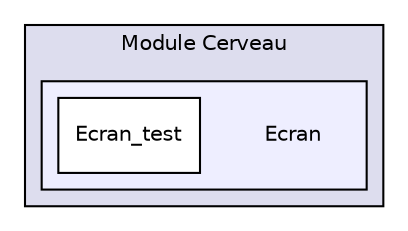 digraph "Module Cerveau/Ecran" {
  compound=true
  node [ fontsize="10", fontname="Helvetica"];
  edge [ labelfontsize="10", labelfontname="Helvetica"];
  subgraph clusterdir_65323f7225c5ff5ad4bd06d4f2501b1b {
    graph [ bgcolor="#ddddee", pencolor="black", label="Module Cerveau" fontname="Helvetica", fontsize="10", URL="dir_65323f7225c5ff5ad4bd06d4f2501b1b.html"]
  subgraph clusterdir_3ec0e10da9815b580528be7821f001de {
    graph [ bgcolor="#eeeeff", pencolor="black", label="" URL="dir_3ec0e10da9815b580528be7821f001de.html"];
    dir_3ec0e10da9815b580528be7821f001de [shape=plaintext label="Ecran"];
    dir_0ce8c19ba405707b88678fb4659eb315 [shape=box label="Ecran_test" color="black" fillcolor="white" style="filled" URL="dir_0ce8c19ba405707b88678fb4659eb315.html"];
  }
  }
}
